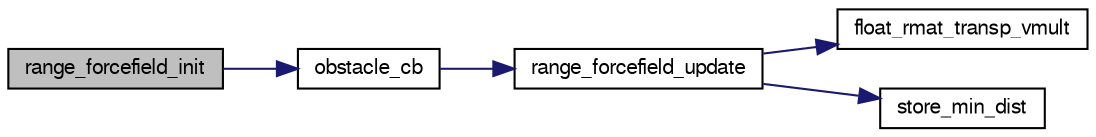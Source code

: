 digraph "range_forcefield_init"
{
  edge [fontname="FreeSans",fontsize="10",labelfontname="FreeSans",labelfontsize="10"];
  node [fontname="FreeSans",fontsize="10",shape=record];
  rankdir="LR";
  Node1 [label="range_forcefield_init",height=0.2,width=0.4,color="black", fillcolor="grey75", style="filled", fontcolor="black"];
  Node1 -> Node2 [color="midnightblue",fontsize="10",style="solid",fontname="FreeSans"];
  Node2 [label="obstacle_cb",height=0.2,width=0.4,color="black", fillcolor="white", style="filled",URL="$range__forcefield_8c.html#a8be158d737dc3d0e423dd0807e89a7aa"];
  Node2 -> Node3 [color="midnightblue",fontsize="10",style="solid",fontname="FreeSans"];
  Node3 [label="range_forcefield_update",height=0.2,width=0.4,color="black", fillcolor="white", style="filled",URL="$range__forcefield_8c.html#a88e177ede39a056fa2c332ee034ad6e8"];
  Node3 -> Node4 [color="midnightblue",fontsize="10",style="solid",fontname="FreeSans"];
  Node4 [label="float_rmat_transp_vmult",height=0.2,width=0.4,color="black", fillcolor="white", style="filled",URL="$group__math__algebra__float.html#gac852ba0c3ec48acfd8abaefbf933d4b6",tooltip="rotate 3D vector by transposed rotation matrix. "];
  Node3 -> Node5 [color="midnightblue",fontsize="10",style="solid",fontname="FreeSans"];
  Node5 [label="store_min_dist",height=0.2,width=0.4,color="black", fillcolor="white", style="filled",URL="$range__forcefield_8c.html#aaa44bb55d92a2c3cee6b6fb32a8f30ac"];
}

